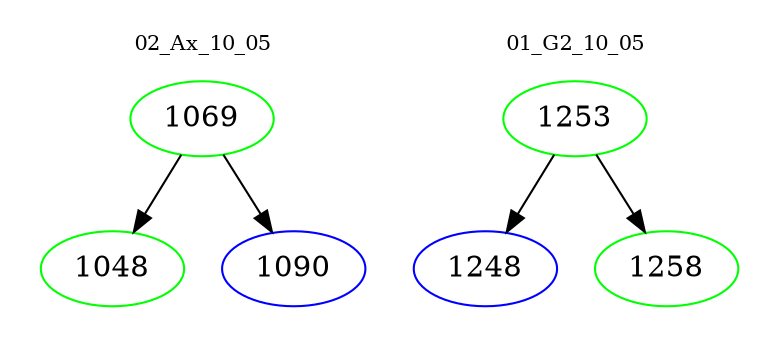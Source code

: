 digraph{
subgraph cluster_0 {
color = white
label = "02_Ax_10_05";
fontsize=10;
T0_1069 [label="1069", color="green"]
T0_1069 -> T0_1048 [color="black"]
T0_1048 [label="1048", color="green"]
T0_1069 -> T0_1090 [color="black"]
T0_1090 [label="1090", color="blue"]
}
subgraph cluster_1 {
color = white
label = "01_G2_10_05";
fontsize=10;
T1_1253 [label="1253", color="green"]
T1_1253 -> T1_1248 [color="black"]
T1_1248 [label="1248", color="blue"]
T1_1253 -> T1_1258 [color="black"]
T1_1258 [label="1258", color="green"]
}
}
